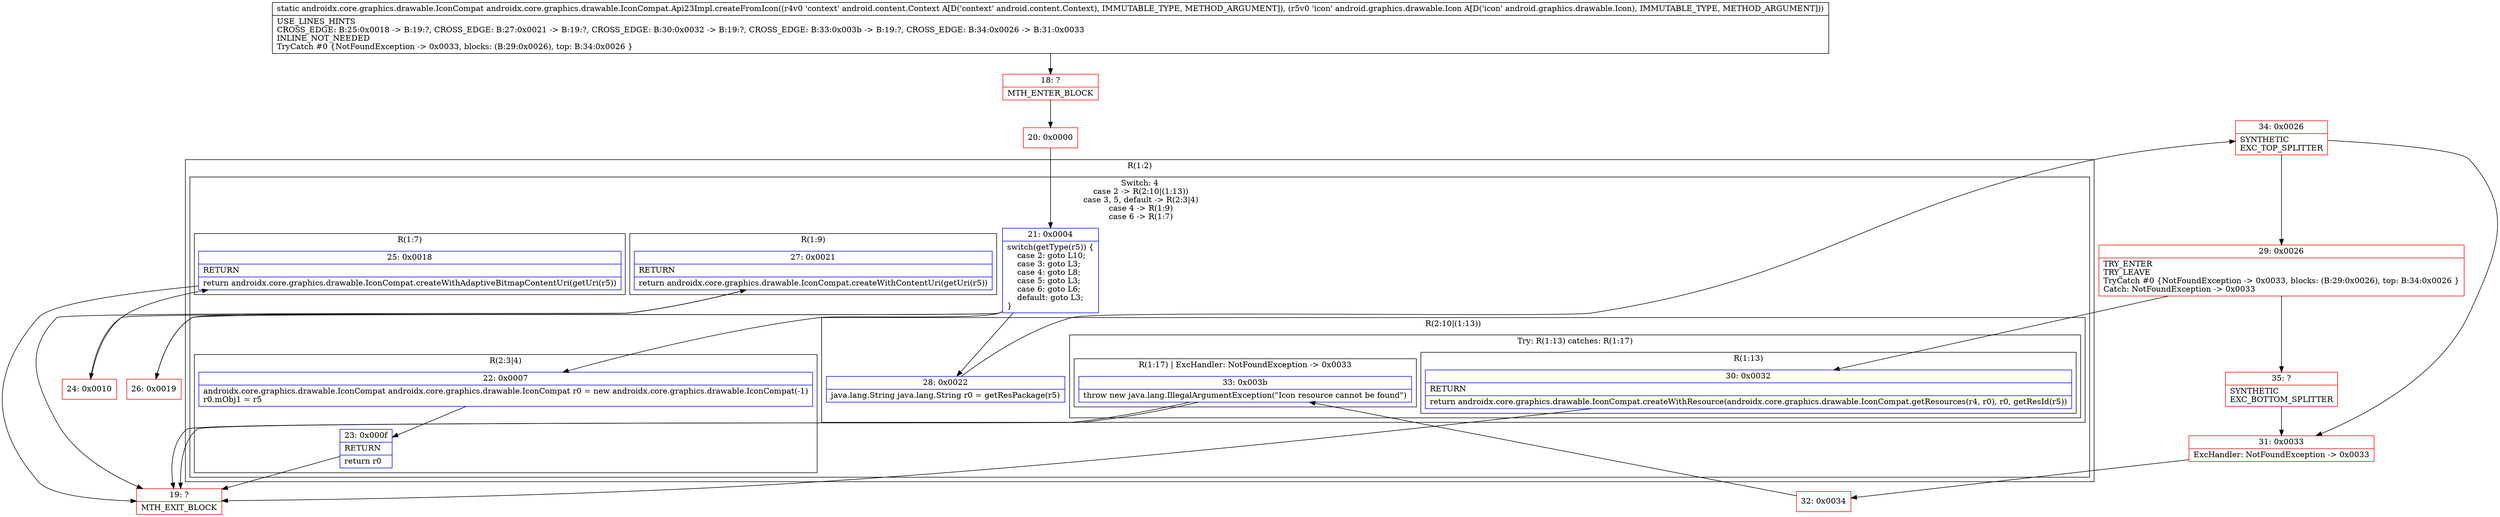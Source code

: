 digraph "CFG forandroidx.core.graphics.drawable.IconCompat.Api23Impl.createFromIcon(Landroid\/content\/Context;Landroid\/graphics\/drawable\/Icon;)Landroidx\/core\/graphics\/drawable\/IconCompat;" {
subgraph cluster_Region_2062450882 {
label = "R(1:2)";
node [shape=record,color=blue];
subgraph cluster_SwitchRegion_1889143906 {
label = "Switch: 4
 case 2 -> R(2:10|(1:13))
 case 3, 5, default -> R(2:3|4)
 case 4 -> R(1:9)
 case 6 -> R(1:7)";
node [shape=record,color=blue];
Node_21 [shape=record,label="{21\:\ 0x0004|switch(getType(r5)) \{\l    case 2: goto L10;\l    case 3: goto L3;\l    case 4: goto L8;\l    case 5: goto L3;\l    case 6: goto L6;\l    default: goto L3;\l\}\l}"];
subgraph cluster_Region_1317831649 {
label = "R(2:10|(1:13))";
node [shape=record,color=blue];
Node_28 [shape=record,label="{28\:\ 0x0022|java.lang.String java.lang.String r0 = getResPackage(r5)\l}"];
subgraph cluster_TryCatchRegion_230071923 {
label = "Try: R(1:13) catches: R(1:17)";
node [shape=record,color=blue];
subgraph cluster_Region_1461364259 {
label = "R(1:13)";
node [shape=record,color=blue];
Node_30 [shape=record,label="{30\:\ 0x0032|RETURN\l|return androidx.core.graphics.drawable.IconCompat.createWithResource(androidx.core.graphics.drawable.IconCompat.getResources(r4, r0), r0, getResId(r5))\l}"];
}
subgraph cluster_Region_2145845961 {
label = "R(1:17) | ExcHandler: NotFoundException \-\> 0x0033\l";
node [shape=record,color=blue];
Node_33 [shape=record,label="{33\:\ 0x003b|throw new java.lang.IllegalArgumentException(\"Icon resource cannot be found\")\l}"];
}
}
}
subgraph cluster_Region_681466514 {
label = "R(2:3|4)";
node [shape=record,color=blue];
Node_22 [shape=record,label="{22\:\ 0x0007|androidx.core.graphics.drawable.IconCompat androidx.core.graphics.drawable.IconCompat r0 = new androidx.core.graphics.drawable.IconCompat(\-1)\lr0.mObj1 = r5\l}"];
Node_23 [shape=record,label="{23\:\ 0x000f|RETURN\l|return r0\l}"];
}
subgraph cluster_Region_1904305511 {
label = "R(1:9)";
node [shape=record,color=blue];
Node_27 [shape=record,label="{27\:\ 0x0021|RETURN\l|return androidx.core.graphics.drawable.IconCompat.createWithContentUri(getUri(r5))\l}"];
}
subgraph cluster_Region_1373146665 {
label = "R(1:7)";
node [shape=record,color=blue];
Node_25 [shape=record,label="{25\:\ 0x0018|RETURN\l|return androidx.core.graphics.drawable.IconCompat.createWithAdaptiveBitmapContentUri(getUri(r5))\l}"];
}
}
}
subgraph cluster_Region_2145845961 {
label = "R(1:17) | ExcHandler: NotFoundException \-\> 0x0033\l";
node [shape=record,color=blue];
Node_33 [shape=record,label="{33\:\ 0x003b|throw new java.lang.IllegalArgumentException(\"Icon resource cannot be found\")\l}"];
}
Node_18 [shape=record,color=red,label="{18\:\ ?|MTH_ENTER_BLOCK\l}"];
Node_20 [shape=record,color=red,label="{20\:\ 0x0000}"];
Node_19 [shape=record,color=red,label="{19\:\ ?|MTH_EXIT_BLOCK\l}"];
Node_24 [shape=record,color=red,label="{24\:\ 0x0010}"];
Node_26 [shape=record,color=red,label="{26\:\ 0x0019}"];
Node_34 [shape=record,color=red,label="{34\:\ 0x0026|SYNTHETIC\lEXC_TOP_SPLITTER\l}"];
Node_29 [shape=record,color=red,label="{29\:\ 0x0026|TRY_ENTER\lTRY_LEAVE\lTryCatch #0 \{NotFoundException \-\> 0x0033, blocks: (B:29:0x0026), top: B:34:0x0026 \}\lCatch: NotFoundException \-\> 0x0033\l}"];
Node_35 [shape=record,color=red,label="{35\:\ ?|SYNTHETIC\lEXC_BOTTOM_SPLITTER\l}"];
Node_31 [shape=record,color=red,label="{31\:\ 0x0033|ExcHandler: NotFoundException \-\> 0x0033\l}"];
Node_32 [shape=record,color=red,label="{32\:\ 0x0034}"];
MethodNode[shape=record,label="{static androidx.core.graphics.drawable.IconCompat androidx.core.graphics.drawable.IconCompat.Api23Impl.createFromIcon((r4v0 'context' android.content.Context A[D('context' android.content.Context), IMMUTABLE_TYPE, METHOD_ARGUMENT]), (r5v0 'icon' android.graphics.drawable.Icon A[D('icon' android.graphics.drawable.Icon), IMMUTABLE_TYPE, METHOD_ARGUMENT]))  | USE_LINES_HINTS\lCROSS_EDGE: B:25:0x0018 \-\> B:19:?, CROSS_EDGE: B:27:0x0021 \-\> B:19:?, CROSS_EDGE: B:30:0x0032 \-\> B:19:?, CROSS_EDGE: B:33:0x003b \-\> B:19:?, CROSS_EDGE: B:34:0x0026 \-\> B:31:0x0033\lINLINE_NOT_NEEDED\lTryCatch #0 \{NotFoundException \-\> 0x0033, blocks: (B:29:0x0026), top: B:34:0x0026 \}\l}"];
MethodNode -> Node_18;Node_21 -> Node_22;
Node_21 -> Node_24;
Node_21 -> Node_26;
Node_21 -> Node_28;
Node_28 -> Node_34;
Node_30 -> Node_19;
Node_33 -> Node_19;
Node_22 -> Node_23;
Node_23 -> Node_19;
Node_27 -> Node_19;
Node_25 -> Node_19;
Node_33 -> Node_19;
Node_18 -> Node_20;
Node_20 -> Node_21;
Node_24 -> Node_25;
Node_26 -> Node_27;
Node_34 -> Node_29;
Node_34 -> Node_31;
Node_29 -> Node_30;
Node_29 -> Node_35;
Node_35 -> Node_31;
Node_31 -> Node_32;
Node_32 -> Node_33;
}

